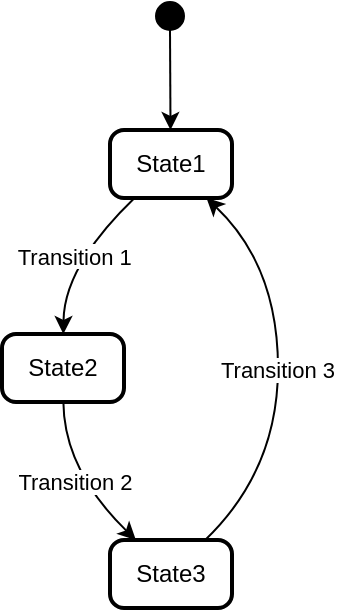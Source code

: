 <mxGraphModel><root><mxCell id="0"/><mxCell id="1" parent="0"/><mxCell id="2" value="" style="ellipse;fillColor=strokeColor;" vertex="1" parent="1"><mxGeometry x="96" y="8" width="14" height="14" as="geometry"/></mxCell><mxCell id="3" value="State1" style="rounded=1;absoluteArcSize=1;arcSize=14;whiteSpace=wrap;strokeWidth=2;" vertex="1" parent="1"><mxGeometry x="73" y="72" width="61" height="34" as="geometry"/></mxCell><mxCell id="4" value="State2" style="rounded=1;absoluteArcSize=1;arcSize=14;whiteSpace=wrap;strokeWidth=2;" vertex="1" parent="1"><mxGeometry x="19" y="174" width="61" height="34" as="geometry"/></mxCell><mxCell id="5" value="State3" style="rounded=1;absoluteArcSize=1;arcSize=14;whiteSpace=wrap;strokeWidth=2;" vertex="1" parent="1"><mxGeometry x="73" y="277" width="61" height="34" as="geometry"/></mxCell><mxCell id="6" value="" style="curved=1;startArrow=none;;exitX=0.519;exitY=1;entryX=0.496;entryY=0;" edge="1" parent="1" source="2" target="3"><mxGeometry relative="1" as="geometry"><Array as="points"/></mxGeometry></mxCell><mxCell id="7" value="Transition 1" style="curved=1;startArrow=none;;exitX=0.207;exitY=0.99;entryX=0.503;entryY=0.01;" edge="1" parent="1" source="3" target="4"><mxGeometry relative="1" as="geometry"><Array as="points"><mxPoint x="50" y="140"/></Array></mxGeometry></mxCell><mxCell id="8" value="Transition 2" style="curved=1;startArrow=none;;exitX=0.503;exitY=1.001;entryX=0.207;entryY=-0.009;" edge="1" parent="1" source="4" target="5"><mxGeometry relative="1" as="geometry"><Array as="points"><mxPoint x="50" y="242"/></Array></mxGeometry></mxCell><mxCell id="9" value="Transition 3" style="curved=1;startArrow=none;;exitX=0.785;exitY=-0.009;entryX=0.785;entryY=0.99;" edge="1" parent="1" source="5" target="3"><mxGeometry relative="1" as="geometry"><Array as="points"><mxPoint x="157" y="242"/><mxPoint x="157" y="140"/></Array></mxGeometry></mxCell></root></mxGraphModel>